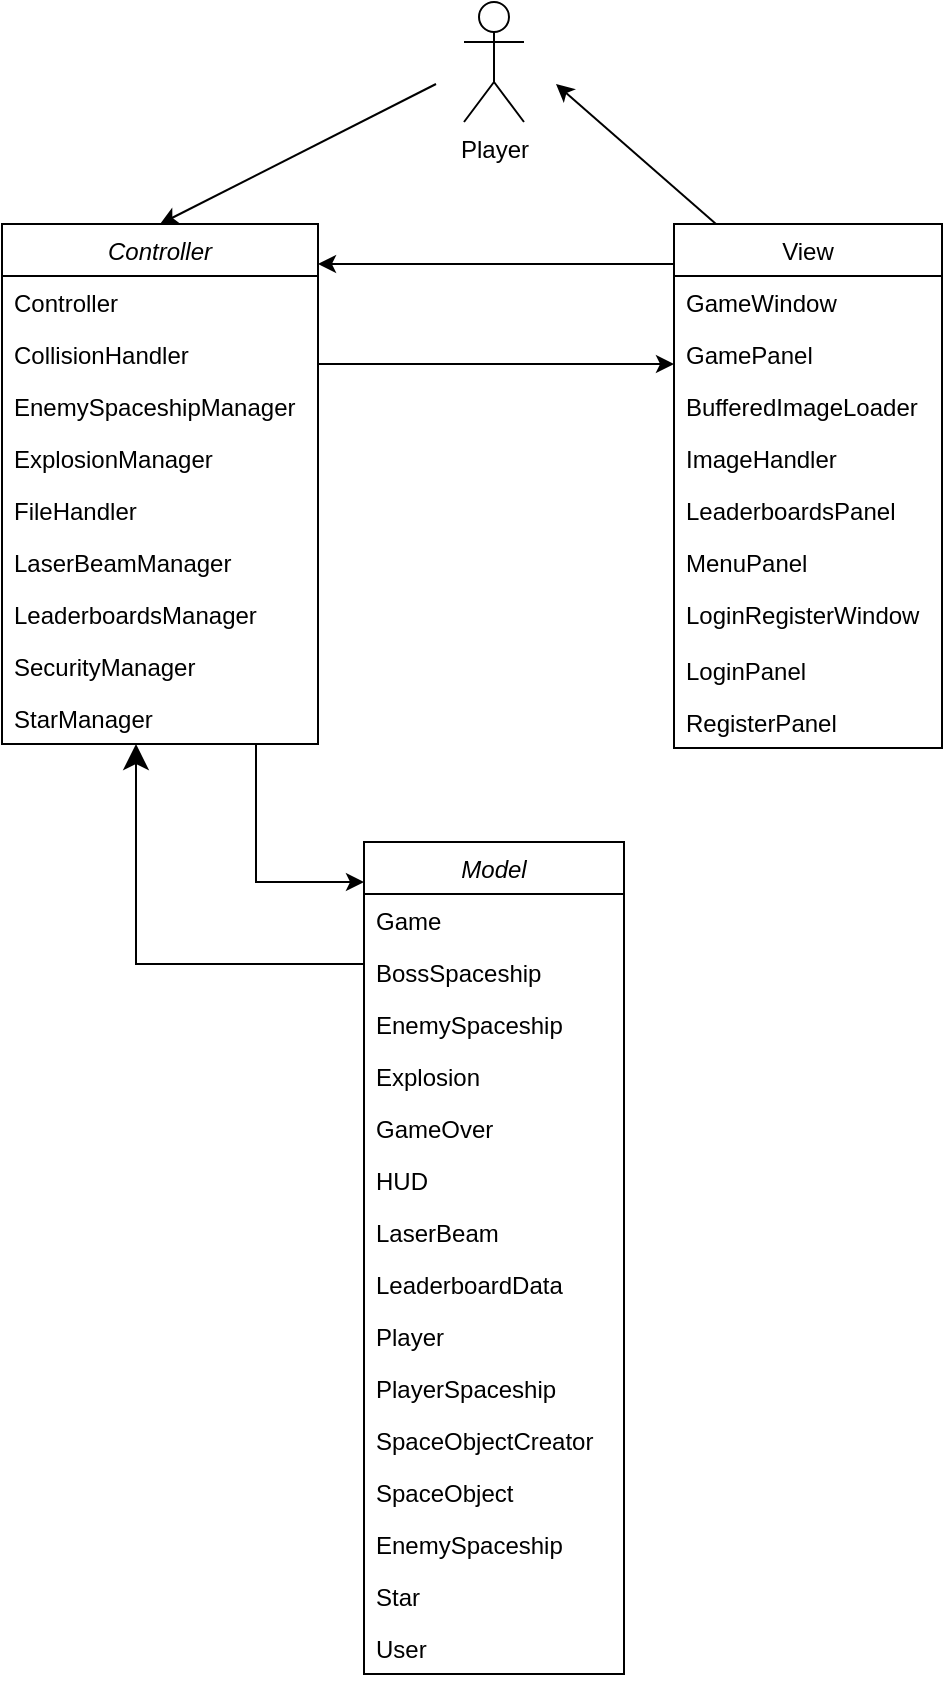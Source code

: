 <mxfile version="13.4.1" type="device"><diagram id="C5RBs43oDa-KdzZeNtuy" name="Page-1"><mxGraphModel dx="982" dy="534" grid="1" gridSize="10" guides="1" tooltips="1" connect="1" arrows="1" fold="1" page="1" pageScale="1" pageWidth="1169" pageHeight="827" math="0" shadow="0"><root><mxCell id="WIyWlLk6GJQsqaUBKTNV-0"/><mxCell id="WIyWlLk6GJQsqaUBKTNV-1" parent="WIyWlLk6GJQsqaUBKTNV-0"/><mxCell id="zkfFHV4jXpPFQw0GAbJ--16" value="" style="endArrow=classic;endSize=10;endFill=1;shadow=0;strokeWidth=1;rounded=0;edgeStyle=elbowEdgeStyle;elbow=vertical;" parent="WIyWlLk6GJQsqaUBKTNV-1" source="guO5eZTWz6IFpzsVgDbq-0" target="zkfFHV4jXpPFQw0GAbJ--0" edge="1"><mxGeometry width="160" relative="1" as="geometry"><mxPoint x="267" y="741" as="sourcePoint"/><mxPoint x="277" y="472" as="targetPoint"/><Array as="points"><mxPoint x="237" y="691"/><mxPoint x="277" y="681"/><mxPoint x="257" y="621"/></Array></mxGeometry></mxCell><mxCell id="zkfFHV4jXpPFQw0GAbJ--26" value="" style="endArrow=classic;shadow=0;strokeWidth=1;strokeColor=#000000;rounded=0;endFill=1;edgeStyle=elbowEdgeStyle;elbow=vertical;" parent="WIyWlLk6GJQsqaUBKTNV-1" source="zkfFHV4jXpPFQw0GAbJ--0" target="zkfFHV4jXpPFQw0GAbJ--17" edge="1"><mxGeometry x="0.5" y="41" relative="1" as="geometry"><mxPoint x="347" y="393" as="sourcePoint"/><mxPoint x="507" y="393" as="targetPoint"/><mxPoint x="-40" y="32" as="offset"/><Array as="points"><mxPoint x="397" y="391"/></Array></mxGeometry></mxCell><mxCell id="guO5eZTWz6IFpzsVgDbq-7" style="edgeStyle=orthogonalEdgeStyle;rounded=0;orthogonalLoop=1;jettySize=auto;html=1;endArrow=classic;endFill=1;" parent="WIyWlLk6GJQsqaUBKTNV-1" source="zkfFHV4jXpPFQw0GAbJ--17" target="zkfFHV4jXpPFQw0GAbJ--0" edge="1"><mxGeometry relative="1" as="geometry"><Array as="points"><mxPoint x="387" y="341"/><mxPoint x="387" y="341"/></Array><mxPoint x="475" y="386.0" as="sourcePoint"/></mxGeometry></mxCell><mxCell id="guO5eZTWz6IFpzsVgDbq-8" value="Player" style="shape=umlActor;verticalLabelPosition=bottom;labelBackgroundColor=#ffffff;verticalAlign=top;html=1;outlineConnect=0;" parent="WIyWlLk6GJQsqaUBKTNV-1" vertex="1"><mxGeometry x="401" y="210" width="30" height="60" as="geometry"/></mxCell><mxCell id="guO5eZTWz6IFpzsVgDbq-12" value="" style="endArrow=classic;shadow=0;strokeWidth=1;strokeColor=#000000;rounded=0;endFill=1;edgeStyle=elbowEdgeStyle;elbow=vertical;" parent="WIyWlLk6GJQsqaUBKTNV-1" source="zkfFHV4jXpPFQw0GAbJ--0" target="guO5eZTWz6IFpzsVgDbq-0" edge="1"><mxGeometry x="0.5" y="41" relative="1" as="geometry"><mxPoint x="267" y="591" as="sourcePoint"/><mxPoint x="395" y="591" as="targetPoint"/><mxPoint x="-40" y="32" as="offset"/><Array as="points"><mxPoint x="297" y="650"/><mxPoint x="297" y="610"/><mxPoint x="297" y="591"/><mxPoint x="287" y="591"/><mxPoint x="327" y="611"/><mxPoint x="277" y="741"/><mxPoint x="287" y="721"/><mxPoint x="257" y="701"/><mxPoint x="267" y="691"/></Array></mxGeometry></mxCell><mxCell id="guO5eZTWz6IFpzsVgDbq-21" value="" style="endArrow=classic;html=1;" parent="WIyWlLk6GJQsqaUBKTNV-1" edge="1"><mxGeometry width="50" height="50" relative="1" as="geometry"><mxPoint x="527" y="321" as="sourcePoint"/><mxPoint x="447" y="251" as="targetPoint"/></mxGeometry></mxCell><mxCell id="guO5eZTWz6IFpzsVgDbq-22" value="" style="endArrow=classic;html=1;entryX=0.5;entryY=0;entryDx=0;entryDy=0;" parent="WIyWlLk6GJQsqaUBKTNV-1" target="zkfFHV4jXpPFQw0GAbJ--0" edge="1"><mxGeometry width="50" height="50" relative="1" as="geometry"><mxPoint x="387" y="251" as="sourcePoint"/><mxPoint x="315" y="241" as="targetPoint"/></mxGeometry></mxCell><mxCell id="zkfFHV4jXpPFQw0GAbJ--0" value="Controller" style="swimlane;fontStyle=2;align=center;verticalAlign=top;childLayout=stackLayout;horizontal=1;startSize=26;horizontalStack=0;resizeParent=1;resizeLast=0;collapsible=1;marginBottom=0;rounded=0;shadow=0;strokeWidth=1;" parent="WIyWlLk6GJQsqaUBKTNV-1" vertex="1"><mxGeometry x="170" y="321" width="158" height="260" as="geometry"><mxRectangle x="230" y="140" width="160" height="26" as="alternateBounds"/></mxGeometry></mxCell><mxCell id="zkfFHV4jXpPFQw0GAbJ--1" value="Controller" style="text;align=left;verticalAlign=top;spacingLeft=4;spacingRight=4;overflow=hidden;rotatable=0;points=[[0,0.5],[1,0.5]];portConstraint=eastwest;" parent="zkfFHV4jXpPFQw0GAbJ--0" vertex="1"><mxGeometry y="26" width="158" height="26" as="geometry"/></mxCell><mxCell id="chEiAPvcPG6zG2Bpu2__-1" value="CollisionHandler" style="text;align=left;verticalAlign=top;spacingLeft=4;spacingRight=4;overflow=hidden;rotatable=0;points=[[0,0.5],[1,0.5]];portConstraint=eastwest;" parent="zkfFHV4jXpPFQw0GAbJ--0" vertex="1"><mxGeometry y="52" width="158" height="26" as="geometry"/></mxCell><mxCell id="NSw0sbs2ViUggqXuFtXi-8" value="EnemySpaceshipManager" style="text;align=left;verticalAlign=top;spacingLeft=4;spacingRight=4;overflow=hidden;rotatable=0;points=[[0,0.5],[1,0.5]];portConstraint=eastwest;" vertex="1" parent="zkfFHV4jXpPFQw0GAbJ--0"><mxGeometry y="78" width="158" height="26" as="geometry"/></mxCell><mxCell id="NSw0sbs2ViUggqXuFtXi-9" value="ExplosionManager" style="text;align=left;verticalAlign=top;spacingLeft=4;spacingRight=4;overflow=hidden;rotatable=0;points=[[0,0.5],[1,0.5]];portConstraint=eastwest;" vertex="1" parent="zkfFHV4jXpPFQw0GAbJ--0"><mxGeometry y="104" width="158" height="26" as="geometry"/></mxCell><mxCell id="NSw0sbs2ViUggqXuFtXi-10" value="FileHandler" style="text;align=left;verticalAlign=top;spacingLeft=4;spacingRight=4;overflow=hidden;rotatable=0;points=[[0,0.5],[1,0.5]];portConstraint=eastwest;" vertex="1" parent="zkfFHV4jXpPFQw0GAbJ--0"><mxGeometry y="130" width="158" height="26" as="geometry"/></mxCell><mxCell id="NSw0sbs2ViUggqXuFtXi-11" value="LaserBeamManager" style="text;align=left;verticalAlign=top;spacingLeft=4;spacingRight=4;overflow=hidden;rotatable=0;points=[[0,0.5],[1,0.5]];portConstraint=eastwest;" vertex="1" parent="zkfFHV4jXpPFQw0GAbJ--0"><mxGeometry y="156" width="158" height="26" as="geometry"/></mxCell><mxCell id="NSw0sbs2ViUggqXuFtXi-12" value="LeaderboardsManager" style="text;align=left;verticalAlign=top;spacingLeft=4;spacingRight=4;overflow=hidden;rotatable=0;points=[[0,0.5],[1,0.5]];portConstraint=eastwest;" vertex="1" parent="zkfFHV4jXpPFQw0GAbJ--0"><mxGeometry y="182" width="158" height="26" as="geometry"/></mxCell><mxCell id="NSw0sbs2ViUggqXuFtXi-13" value="SecurityManager" style="text;align=left;verticalAlign=top;spacingLeft=4;spacingRight=4;overflow=hidden;rotatable=0;points=[[0,0.5],[1,0.5]];portConstraint=eastwest;" vertex="1" parent="zkfFHV4jXpPFQw0GAbJ--0"><mxGeometry y="208" width="158" height="26" as="geometry"/></mxCell><mxCell id="NSw0sbs2ViUggqXuFtXi-14" value="StarManager" style="text;align=left;verticalAlign=top;spacingLeft=4;spacingRight=4;overflow=hidden;rotatable=0;points=[[0,0.5],[1,0.5]];portConstraint=eastwest;" vertex="1" parent="zkfFHV4jXpPFQw0GAbJ--0"><mxGeometry y="234" width="158" height="26" as="geometry"/></mxCell><mxCell id="zkfFHV4jXpPFQw0GAbJ--17" value="View" style="swimlane;fontStyle=0;align=center;verticalAlign=top;childLayout=stackLayout;horizontal=1;startSize=26;horizontalStack=0;resizeParent=1;resizeLast=0;collapsible=1;marginBottom=0;rounded=0;shadow=0;strokeWidth=1;" parent="WIyWlLk6GJQsqaUBKTNV-1" vertex="1"><mxGeometry x="506" y="321" width="134" height="262" as="geometry"><mxRectangle x="550" y="140" width="160" height="26" as="alternateBounds"/></mxGeometry></mxCell><mxCell id="zkfFHV4jXpPFQw0GAbJ--18" value="GameWindow" style="text;align=left;verticalAlign=top;spacingLeft=4;spacingRight=4;overflow=hidden;rotatable=0;points=[[0,0.5],[1,0.5]];portConstraint=eastwest;" parent="zkfFHV4jXpPFQw0GAbJ--17" vertex="1"><mxGeometry y="26" width="134" height="26" as="geometry"/></mxCell><mxCell id="NSw0sbs2ViUggqXuFtXi-0" value="GamePanel" style="text;align=left;verticalAlign=top;spacingLeft=4;spacingRight=4;overflow=hidden;rotatable=0;points=[[0,0.5],[1,0.5]];portConstraint=eastwest;" vertex="1" parent="zkfFHV4jXpPFQw0GAbJ--17"><mxGeometry y="52" width="134" height="26" as="geometry"/></mxCell><mxCell id="NSw0sbs2ViUggqXuFtXi-1" value="BufferedImageLoader" style="text;align=left;verticalAlign=top;spacingLeft=4;spacingRight=4;overflow=hidden;rotatable=0;points=[[0,0.5],[1,0.5]];portConstraint=eastwest;" vertex="1" parent="zkfFHV4jXpPFQw0GAbJ--17"><mxGeometry y="78" width="134" height="26" as="geometry"/></mxCell><mxCell id="NSw0sbs2ViUggqXuFtXi-2" value="ImageHandler" style="text;align=left;verticalAlign=top;spacingLeft=4;spacingRight=4;overflow=hidden;rotatable=0;points=[[0,0.5],[1,0.5]];portConstraint=eastwest;" vertex="1" parent="zkfFHV4jXpPFQw0GAbJ--17"><mxGeometry y="104" width="134" height="26" as="geometry"/></mxCell><mxCell id="NSw0sbs2ViUggqXuFtXi-3" value="LeaderboardsPanel" style="text;align=left;verticalAlign=top;spacingLeft=4;spacingRight=4;overflow=hidden;rotatable=0;points=[[0,0.5],[1,0.5]];portConstraint=eastwest;" vertex="1" parent="zkfFHV4jXpPFQw0GAbJ--17"><mxGeometry y="130" width="134" height="26" as="geometry"/></mxCell><mxCell id="NSw0sbs2ViUggqXuFtXi-4" value="MenuPanel" style="text;align=left;verticalAlign=top;spacingLeft=4;spacingRight=4;overflow=hidden;rotatable=0;points=[[0,0.5],[1,0.5]];portConstraint=eastwest;" vertex="1" parent="zkfFHV4jXpPFQw0GAbJ--17"><mxGeometry y="156" width="134" height="26" as="geometry"/></mxCell><mxCell id="NSw0sbs2ViUggqXuFtXi-5" value="LoginRegisterWindow" style="text;align=left;verticalAlign=top;spacingLeft=4;spacingRight=4;overflow=hidden;rotatable=0;points=[[0,0.5],[1,0.5]];portConstraint=eastwest;" vertex="1" parent="zkfFHV4jXpPFQw0GAbJ--17"><mxGeometry y="182" width="134" height="28" as="geometry"/></mxCell><mxCell id="NSw0sbs2ViUggqXuFtXi-6" value="LoginPanel" style="text;align=left;verticalAlign=top;spacingLeft=4;spacingRight=4;overflow=hidden;rotatable=0;points=[[0,0.5],[1,0.5]];portConstraint=eastwest;" vertex="1" parent="zkfFHV4jXpPFQw0GAbJ--17"><mxGeometry y="210" width="134" height="26" as="geometry"/></mxCell><mxCell id="NSw0sbs2ViUggqXuFtXi-7" value="RegisterPanel" style="text;align=left;verticalAlign=top;spacingLeft=4;spacingRight=4;overflow=hidden;rotatable=0;points=[[0,0.5],[1,0.5]];portConstraint=eastwest;" vertex="1" parent="zkfFHV4jXpPFQw0GAbJ--17"><mxGeometry y="236" width="134" height="26" as="geometry"/></mxCell><mxCell id="guO5eZTWz6IFpzsVgDbq-0" value="Model" style="swimlane;fontStyle=2;align=center;verticalAlign=top;childLayout=stackLayout;horizontal=1;startSize=26;horizontalStack=0;resizeParent=1;resizeLast=0;collapsible=1;marginBottom=0;rounded=0;shadow=0;strokeWidth=1;" parent="WIyWlLk6GJQsqaUBKTNV-1" vertex="1"><mxGeometry x="351" y="630" width="130" height="416" as="geometry"><mxRectangle x="230" y="140" width="160" height="26" as="alternateBounds"/></mxGeometry></mxCell><mxCell id="guO5eZTWz6IFpzsVgDbq-1" value="Game" style="text;align=left;verticalAlign=top;spacingLeft=4;spacingRight=4;overflow=hidden;rotatable=0;points=[[0,0.5],[1,0.5]];portConstraint=eastwest;" parent="guO5eZTWz6IFpzsVgDbq-0" vertex="1"><mxGeometry y="26" width="130" height="26" as="geometry"/></mxCell><mxCell id="chEiAPvcPG6zG2Bpu2__-9" value="BossSpaceship" style="text;align=left;verticalAlign=top;spacingLeft=4;spacingRight=4;overflow=hidden;rotatable=0;points=[[0,0.5],[1,0.5]];portConstraint=eastwest;" parent="guO5eZTWz6IFpzsVgDbq-0" vertex="1"><mxGeometry y="52" width="130" height="26" as="geometry"/></mxCell><mxCell id="chEiAPvcPG6zG2Bpu2__-10" value="EnemySpaceship" style="text;align=left;verticalAlign=top;spacingLeft=4;spacingRight=4;overflow=hidden;rotatable=0;points=[[0,0.5],[1,0.5]];portConstraint=eastwest;" parent="guO5eZTWz6IFpzsVgDbq-0" vertex="1"><mxGeometry y="78" width="130" height="26" as="geometry"/></mxCell><mxCell id="chEiAPvcPG6zG2Bpu2__-11" value="Explosion" style="text;align=left;verticalAlign=top;spacingLeft=4;spacingRight=4;overflow=hidden;rotatable=0;points=[[0,0.5],[1,0.5]];portConstraint=eastwest;" parent="guO5eZTWz6IFpzsVgDbq-0" vertex="1"><mxGeometry y="104" width="130" height="26" as="geometry"/></mxCell><mxCell id="chEiAPvcPG6zG2Bpu2__-12" value="GameOver" style="text;align=left;verticalAlign=top;spacingLeft=4;spacingRight=4;overflow=hidden;rotatable=0;points=[[0,0.5],[1,0.5]];portConstraint=eastwest;" parent="guO5eZTWz6IFpzsVgDbq-0" vertex="1"><mxGeometry y="130" width="130" height="26" as="geometry"/></mxCell><mxCell id="chEiAPvcPG6zG2Bpu2__-13" value="HUD" style="text;align=left;verticalAlign=top;spacingLeft=4;spacingRight=4;overflow=hidden;rotatable=0;points=[[0,0.5],[1,0.5]];portConstraint=eastwest;" parent="guO5eZTWz6IFpzsVgDbq-0" vertex="1"><mxGeometry y="156" width="130" height="26" as="geometry"/></mxCell><mxCell id="chEiAPvcPG6zG2Bpu2__-14" value="LaserBeam" style="text;align=left;verticalAlign=top;spacingLeft=4;spacingRight=4;overflow=hidden;rotatable=0;points=[[0,0.5],[1,0.5]];portConstraint=eastwest;" parent="guO5eZTWz6IFpzsVgDbq-0" vertex="1"><mxGeometry y="182" width="130" height="26" as="geometry"/></mxCell><mxCell id="chEiAPvcPG6zG2Bpu2__-15" value="LeaderboardData" style="text;align=left;verticalAlign=top;spacingLeft=4;spacingRight=4;overflow=hidden;rotatable=0;points=[[0,0.5],[1,0.5]];portConstraint=eastwest;" parent="guO5eZTWz6IFpzsVgDbq-0" vertex="1"><mxGeometry y="208" width="130" height="26" as="geometry"/></mxCell><mxCell id="chEiAPvcPG6zG2Bpu2__-16" value="Player" style="text;align=left;verticalAlign=top;spacingLeft=4;spacingRight=4;overflow=hidden;rotatable=0;points=[[0,0.5],[1,0.5]];portConstraint=eastwest;" parent="guO5eZTWz6IFpzsVgDbq-0" vertex="1"><mxGeometry y="234" width="130" height="26" as="geometry"/></mxCell><mxCell id="chEiAPvcPG6zG2Bpu2__-3" value="PlayerSpaceship" style="text;align=left;verticalAlign=top;spacingLeft=4;spacingRight=4;overflow=hidden;rotatable=0;points=[[0,0.5],[1,0.5]];portConstraint=eastwest;" parent="guO5eZTWz6IFpzsVgDbq-0" vertex="1"><mxGeometry y="260" width="130" height="26" as="geometry"/></mxCell><mxCell id="chEiAPvcPG6zG2Bpu2__-7" value="SpaceObjectCreator" style="text;align=left;verticalAlign=top;spacingLeft=4;spacingRight=4;overflow=hidden;rotatable=0;points=[[0,0.5],[1,0.5]];portConstraint=eastwest;" parent="guO5eZTWz6IFpzsVgDbq-0" vertex="1"><mxGeometry y="286" width="130" height="26" as="geometry"/></mxCell><mxCell id="chEiAPvcPG6zG2Bpu2__-2" value="SpaceObject" style="text;align=left;verticalAlign=top;spacingLeft=4;spacingRight=4;overflow=hidden;rotatable=0;points=[[0,0.5],[1,0.5]];portConstraint=eastwest;" parent="guO5eZTWz6IFpzsVgDbq-0" vertex="1"><mxGeometry y="312" width="130" height="26" as="geometry"/></mxCell><mxCell id="chEiAPvcPG6zG2Bpu2__-4" value="EnemySpaceship" style="text;align=left;verticalAlign=top;spacingLeft=4;spacingRight=4;overflow=hidden;rotatable=0;points=[[0,0.5],[1,0.5]];portConstraint=eastwest;" parent="guO5eZTWz6IFpzsVgDbq-0" vertex="1"><mxGeometry y="338" width="130" height="26" as="geometry"/></mxCell><mxCell id="chEiAPvcPG6zG2Bpu2__-5" value="Star" style="text;align=left;verticalAlign=top;spacingLeft=4;spacingRight=4;overflow=hidden;rotatable=0;points=[[0,0.5],[1,0.5]];portConstraint=eastwest;" parent="guO5eZTWz6IFpzsVgDbq-0" vertex="1"><mxGeometry y="364" width="130" height="26" as="geometry"/></mxCell><mxCell id="chEiAPvcPG6zG2Bpu2__-6" value="User" style="text;align=left;verticalAlign=top;spacingLeft=4;spacingRight=4;overflow=hidden;rotatable=0;points=[[0,0.5],[1,0.5]];portConstraint=eastwest;" parent="guO5eZTWz6IFpzsVgDbq-0" vertex="1"><mxGeometry y="390" width="130" height="26" as="geometry"/></mxCell></root></mxGraphModel></diagram></mxfile>